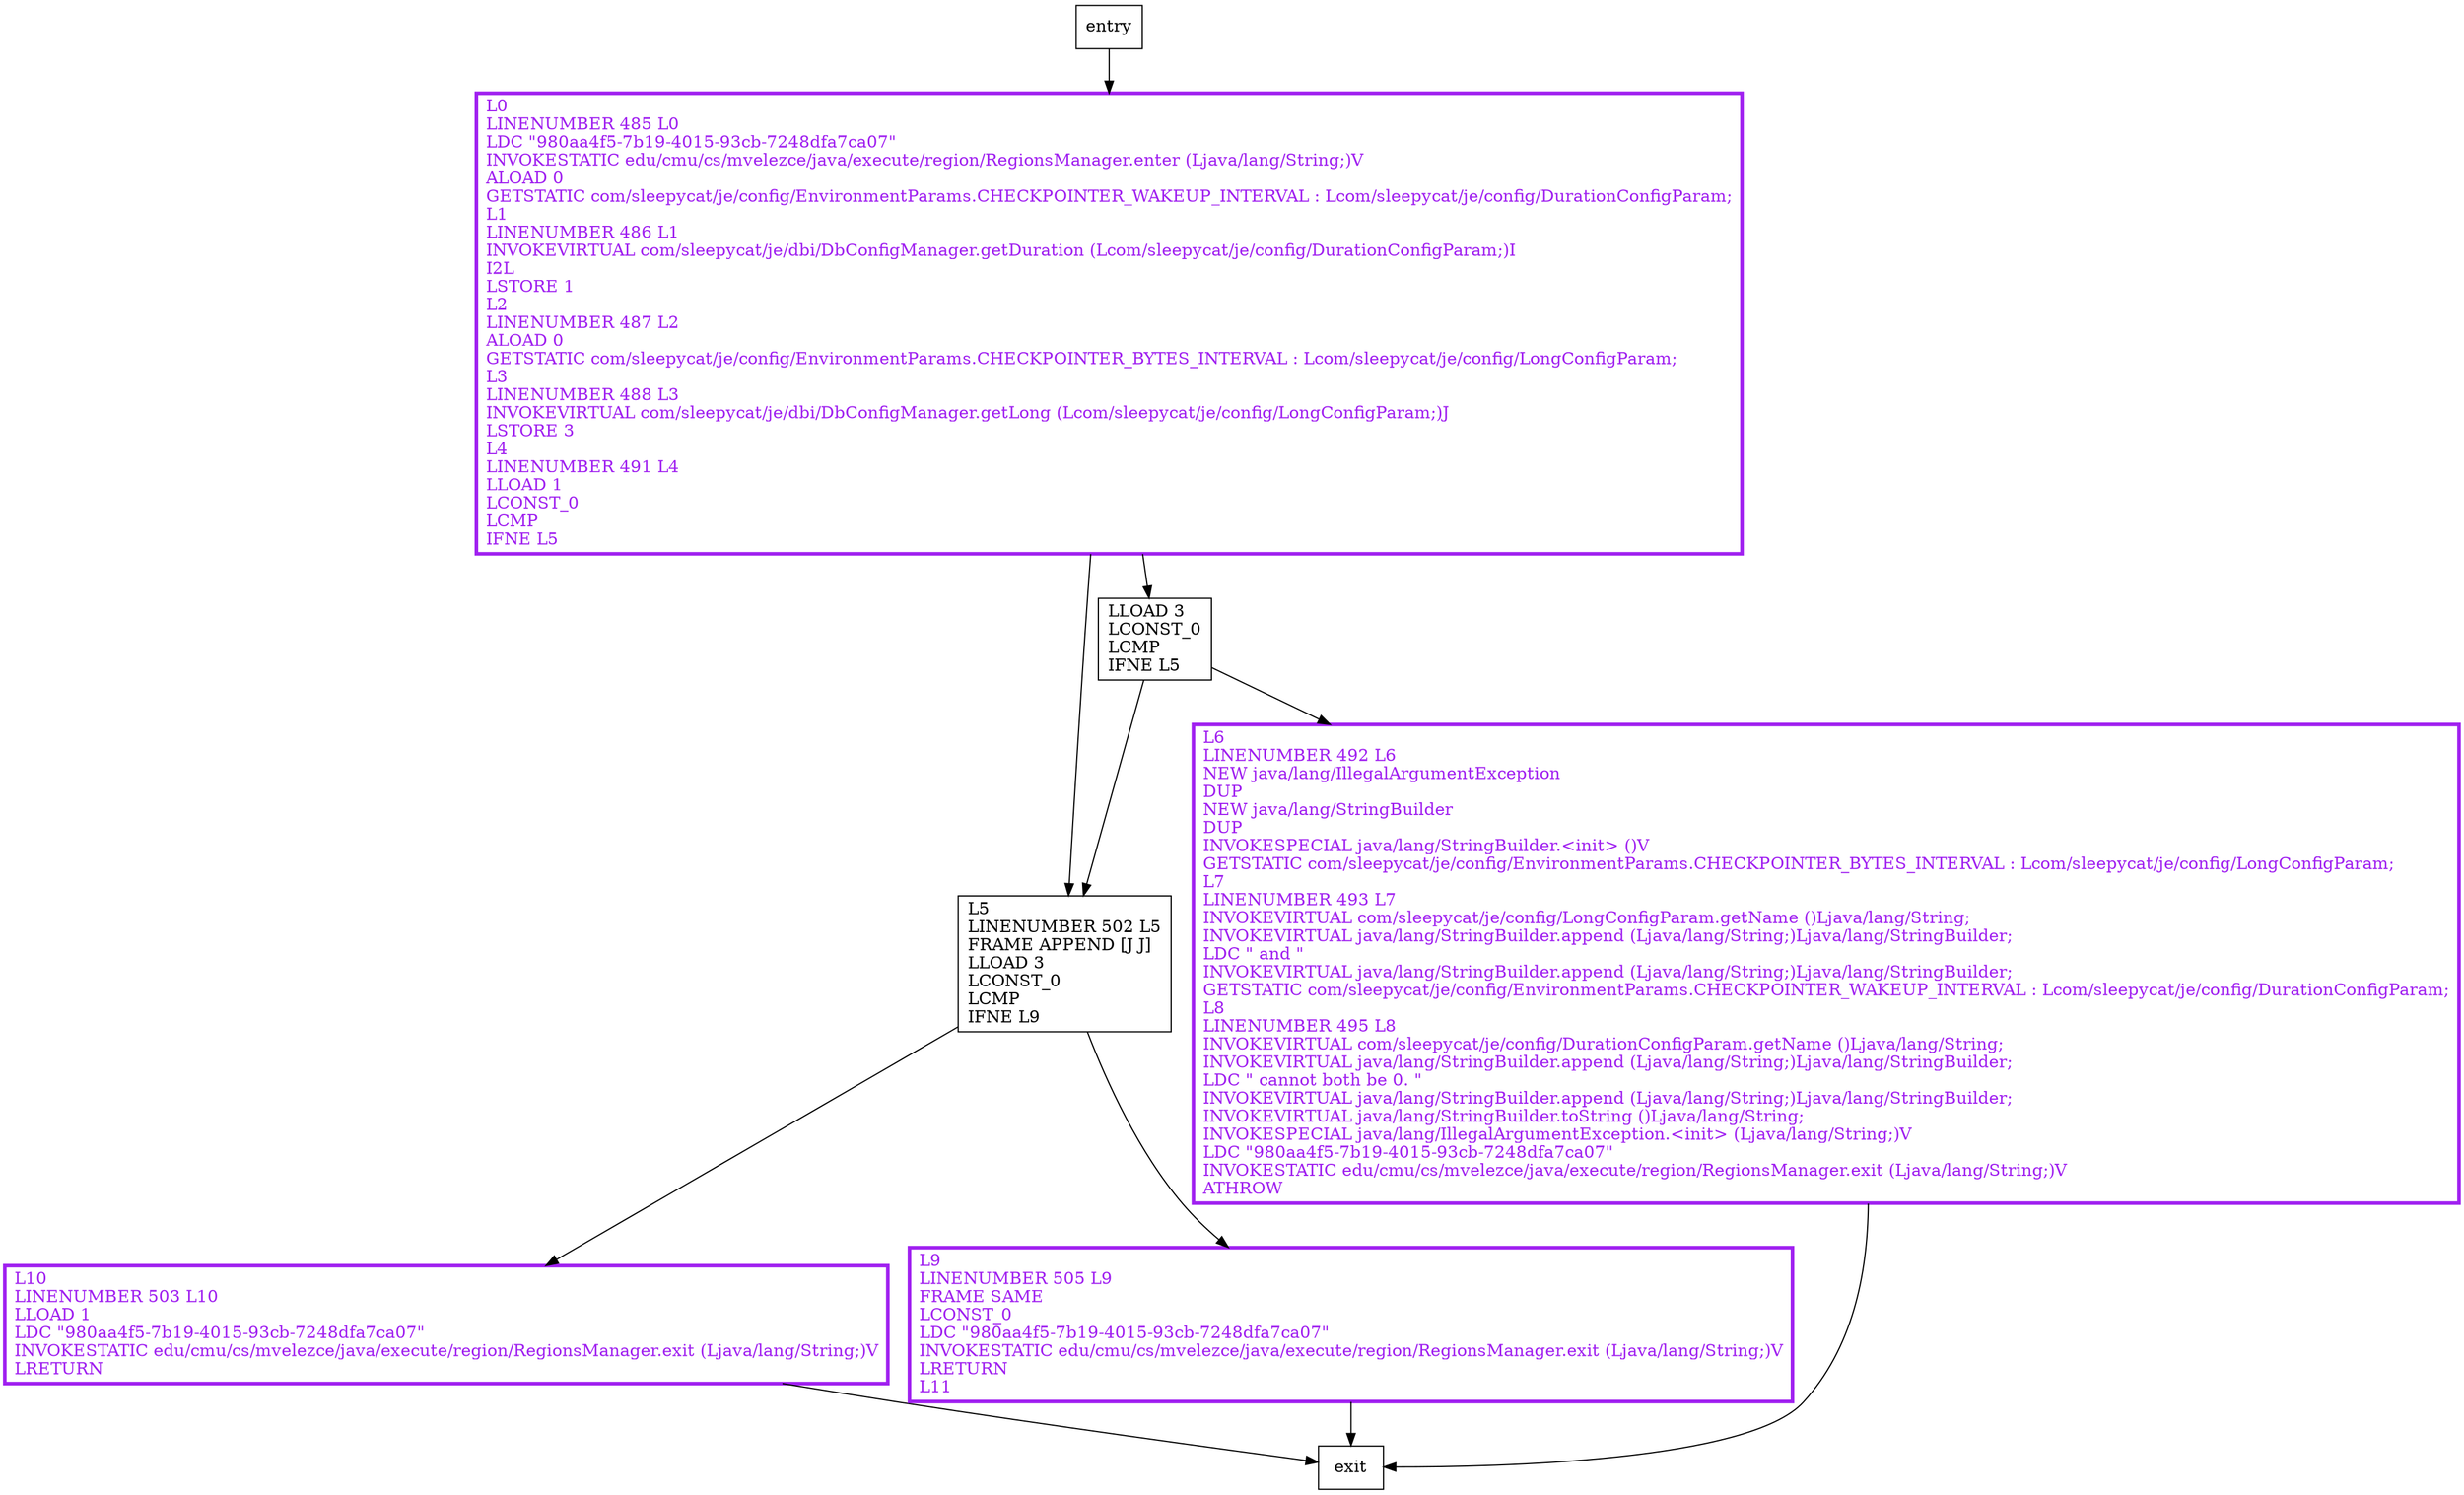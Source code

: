 digraph getWakeupPeriod {
node [shape=record];
1860831815 [label="L10\lLINENUMBER 503 L10\lLLOAD 1\lLDC \"980aa4f5-7b19-4015-93cb-7248dfa7ca07\"\lINVOKESTATIC edu/cmu/cs/mvelezce/java/execute/region/RegionsManager.exit (Ljava/lang/String;)V\lLRETURN\l"];
56106017 [label="LLOAD 3\lLCONST_0\lLCMP\lIFNE L5\l"];
720220037 [label="L9\lLINENUMBER 505 L9\lFRAME SAME\lLCONST_0\lLDC \"980aa4f5-7b19-4015-93cb-7248dfa7ca07\"\lINVOKESTATIC edu/cmu/cs/mvelezce/java/execute/region/RegionsManager.exit (Ljava/lang/String;)V\lLRETURN\lL11\l"];
1388763820 [label="L0\lLINENUMBER 485 L0\lLDC \"980aa4f5-7b19-4015-93cb-7248dfa7ca07\"\lINVOKESTATIC edu/cmu/cs/mvelezce/java/execute/region/RegionsManager.enter (Ljava/lang/String;)V\lALOAD 0\lGETSTATIC com/sleepycat/je/config/EnvironmentParams.CHECKPOINTER_WAKEUP_INTERVAL : Lcom/sleepycat/je/config/DurationConfigParam;\lL1\lLINENUMBER 486 L1\lINVOKEVIRTUAL com/sleepycat/je/dbi/DbConfigManager.getDuration (Lcom/sleepycat/je/config/DurationConfigParam;)I\lI2L\lLSTORE 1\lL2\lLINENUMBER 487 L2\lALOAD 0\lGETSTATIC com/sleepycat/je/config/EnvironmentParams.CHECKPOINTER_BYTES_INTERVAL : Lcom/sleepycat/je/config/LongConfigParam;\lL3\lLINENUMBER 488 L3\lINVOKEVIRTUAL com/sleepycat/je/dbi/DbConfigManager.getLong (Lcom/sleepycat/je/config/LongConfigParam;)J\lLSTORE 3\lL4\lLINENUMBER 491 L4\lLLOAD 1\lLCONST_0\lLCMP\lIFNE L5\l"];
580705252 [label="L5\lLINENUMBER 502 L5\lFRAME APPEND [J J]\lLLOAD 3\lLCONST_0\lLCMP\lIFNE L9\l"];
178106882 [label="L6\lLINENUMBER 492 L6\lNEW java/lang/IllegalArgumentException\lDUP\lNEW java/lang/StringBuilder\lDUP\lINVOKESPECIAL java/lang/StringBuilder.\<init\> ()V\lGETSTATIC com/sleepycat/je/config/EnvironmentParams.CHECKPOINTER_BYTES_INTERVAL : Lcom/sleepycat/je/config/LongConfigParam;\lL7\lLINENUMBER 493 L7\lINVOKEVIRTUAL com/sleepycat/je/config/LongConfigParam.getName ()Ljava/lang/String;\lINVOKEVIRTUAL java/lang/StringBuilder.append (Ljava/lang/String;)Ljava/lang/StringBuilder;\lLDC \" and \"\lINVOKEVIRTUAL java/lang/StringBuilder.append (Ljava/lang/String;)Ljava/lang/StringBuilder;\lGETSTATIC com/sleepycat/je/config/EnvironmentParams.CHECKPOINTER_WAKEUP_INTERVAL : Lcom/sleepycat/je/config/DurationConfigParam;\lL8\lLINENUMBER 495 L8\lINVOKEVIRTUAL com/sleepycat/je/config/DurationConfigParam.getName ()Ljava/lang/String;\lINVOKEVIRTUAL java/lang/StringBuilder.append (Ljava/lang/String;)Ljava/lang/StringBuilder;\lLDC \" cannot both be 0. \"\lINVOKEVIRTUAL java/lang/StringBuilder.append (Ljava/lang/String;)Ljava/lang/StringBuilder;\lINVOKEVIRTUAL java/lang/StringBuilder.toString ()Ljava/lang/String;\lINVOKESPECIAL java/lang/IllegalArgumentException.\<init\> (Ljava/lang/String;)V\lLDC \"980aa4f5-7b19-4015-93cb-7248dfa7ca07\"\lINVOKESTATIC edu/cmu/cs/mvelezce/java/execute/region/RegionsManager.exit (Ljava/lang/String;)V\lATHROW\l"];
entry;
exit;
entry -> 1388763820
1860831815 -> exit
56106017 -> 178106882
56106017 -> 580705252
720220037 -> exit
1388763820 -> 56106017
1388763820 -> 580705252
580705252 -> 1860831815
580705252 -> 720220037
178106882 -> exit
1860831815[fontcolor="purple", penwidth=3, color="purple"];
720220037[fontcolor="purple", penwidth=3, color="purple"];
1388763820[fontcolor="purple", penwidth=3, color="purple"];
178106882[fontcolor="purple", penwidth=3, color="purple"];
}
